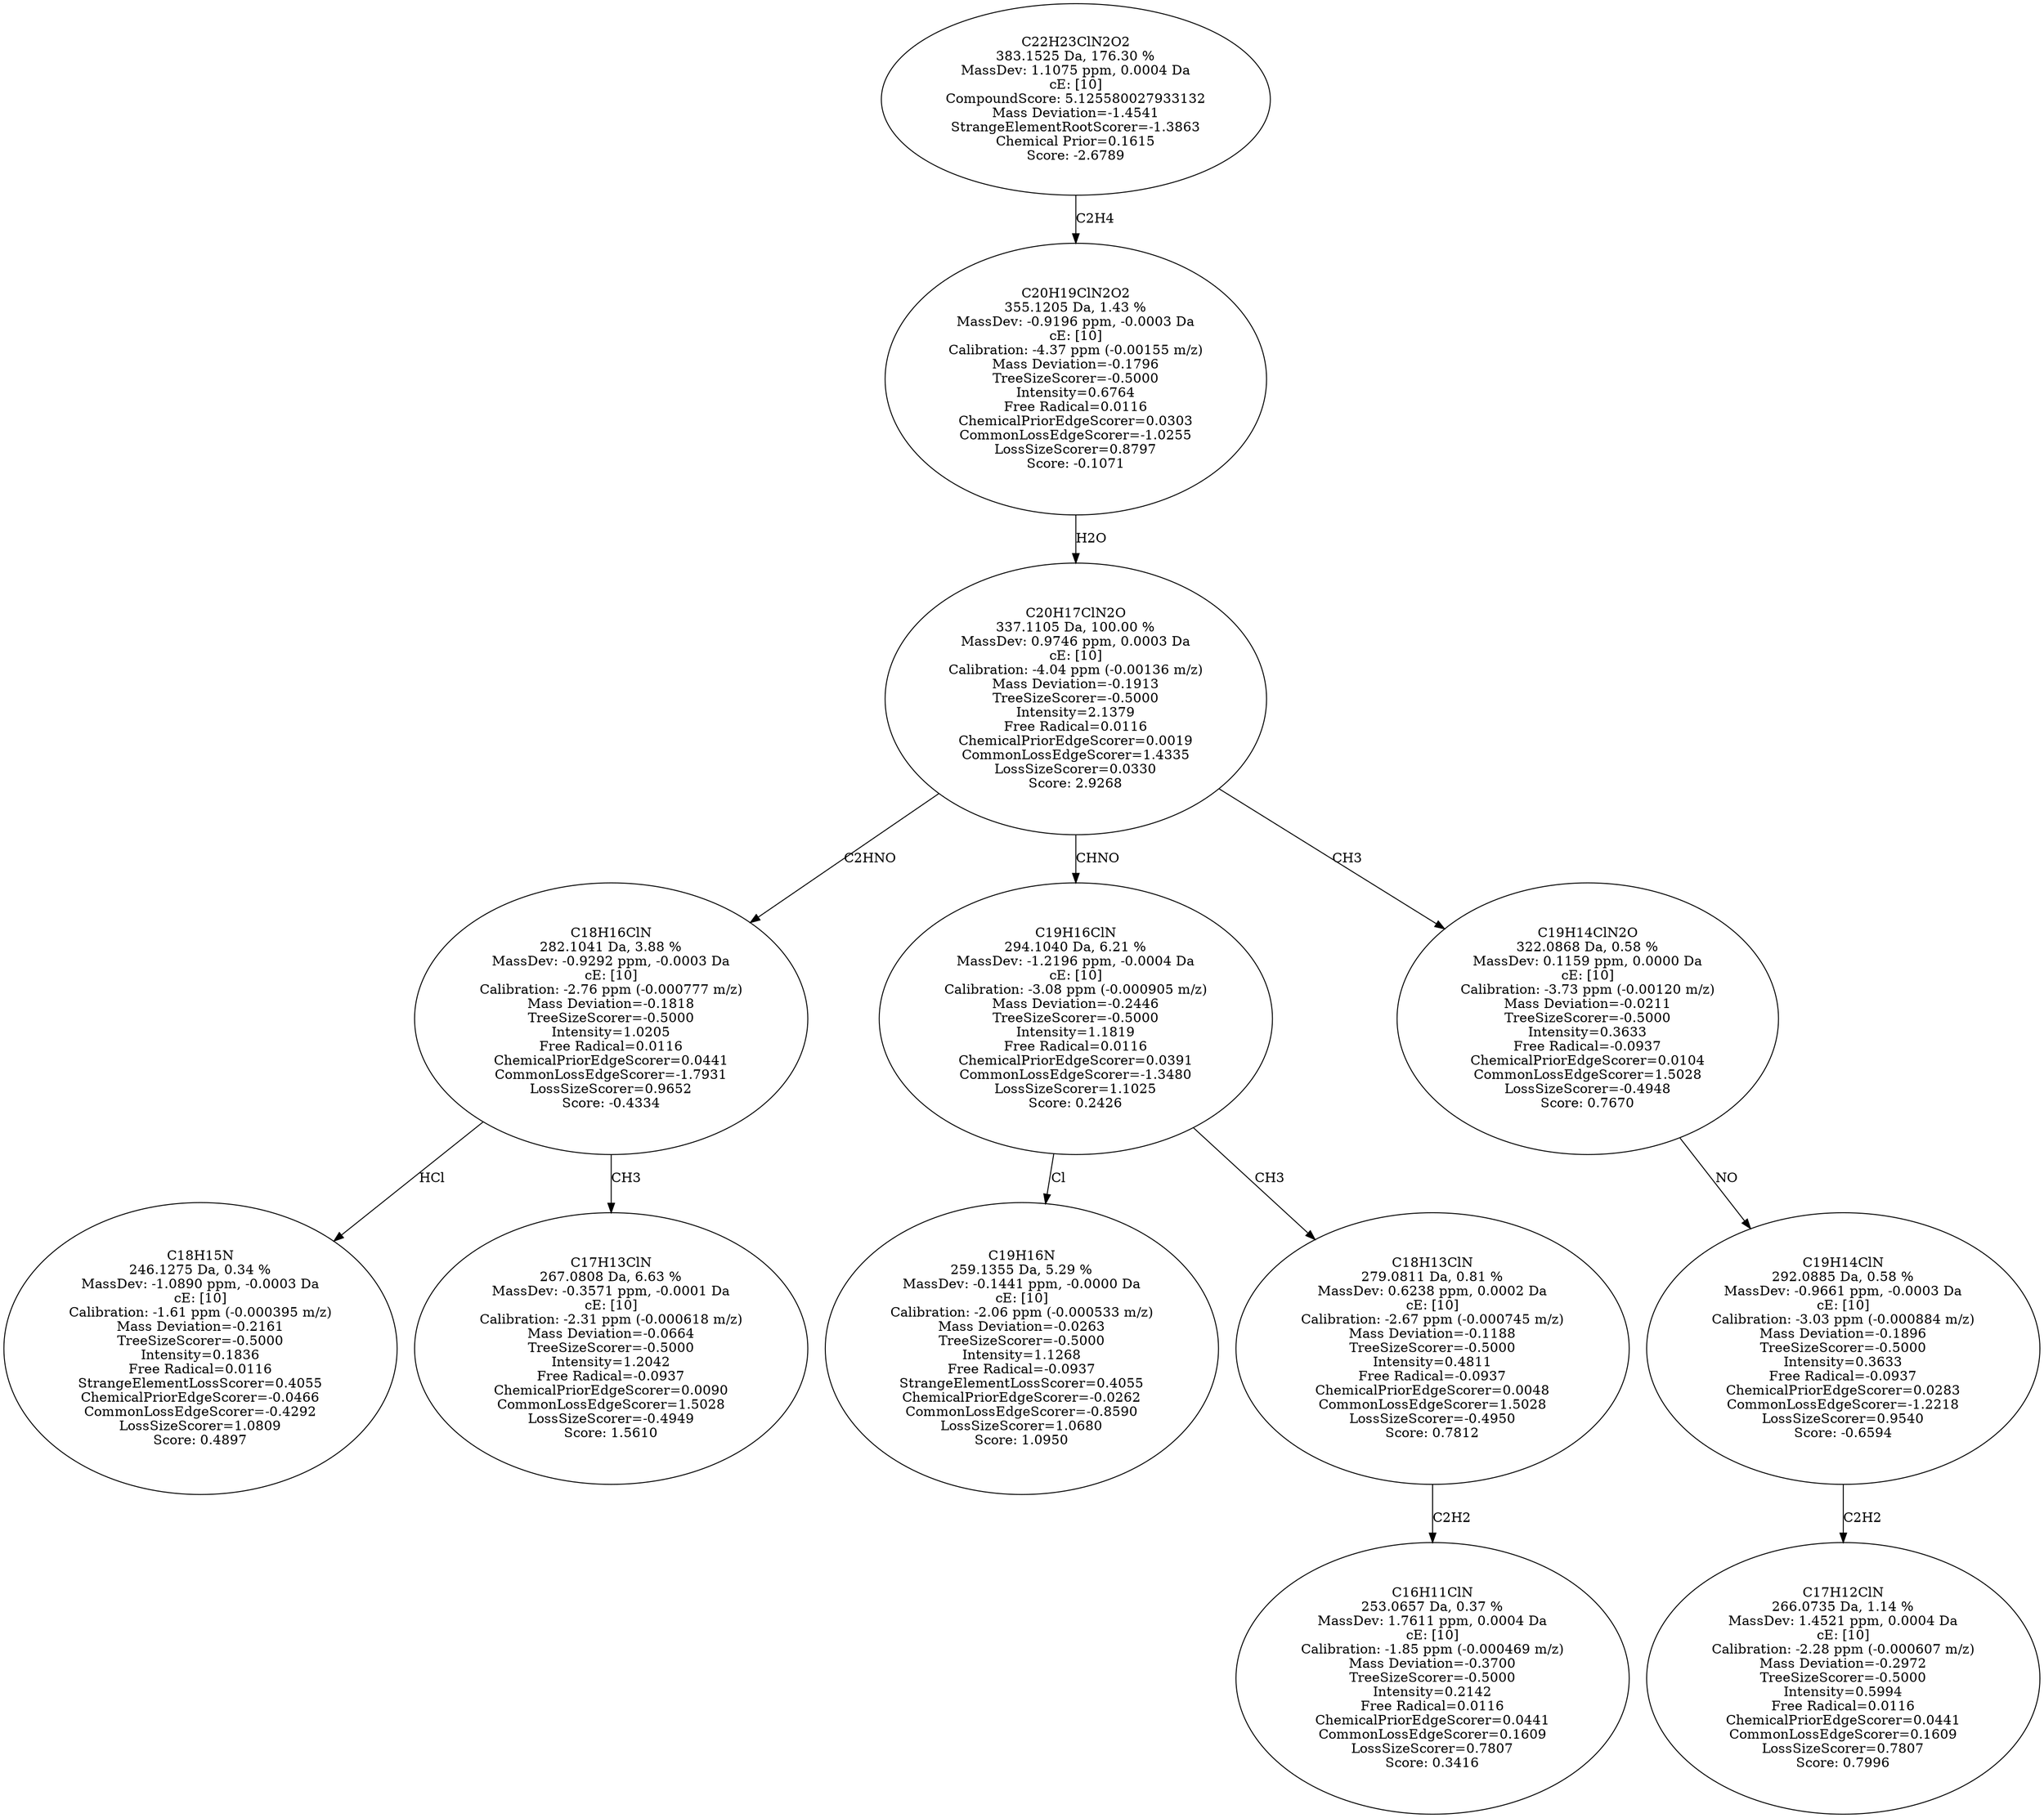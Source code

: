 strict digraph {
v1 [label="C18H15N\n246.1275 Da, 0.34 %\nMassDev: -1.0890 ppm, -0.0003 Da\ncE: [10]\nCalibration: -1.61 ppm (-0.000395 m/z)\nMass Deviation=-0.2161\nTreeSizeScorer=-0.5000\nIntensity=0.1836\nFree Radical=0.0116\nStrangeElementLossScorer=0.4055\nChemicalPriorEdgeScorer=-0.0466\nCommonLossEdgeScorer=-0.4292\nLossSizeScorer=1.0809\nScore: 0.4897"];
v2 [label="C17H13ClN\n267.0808 Da, 6.63 %\nMassDev: -0.3571 ppm, -0.0001 Da\ncE: [10]\nCalibration: -2.31 ppm (-0.000618 m/z)\nMass Deviation=-0.0664\nTreeSizeScorer=-0.5000\nIntensity=1.2042\nFree Radical=-0.0937\nChemicalPriorEdgeScorer=0.0090\nCommonLossEdgeScorer=1.5028\nLossSizeScorer=-0.4949\nScore: 1.5610"];
v3 [label="C18H16ClN\n282.1041 Da, 3.88 %\nMassDev: -0.9292 ppm, -0.0003 Da\ncE: [10]\nCalibration: -2.76 ppm (-0.000777 m/z)\nMass Deviation=-0.1818\nTreeSizeScorer=-0.5000\nIntensity=1.0205\nFree Radical=0.0116\nChemicalPriorEdgeScorer=0.0441\nCommonLossEdgeScorer=-1.7931\nLossSizeScorer=0.9652\nScore: -0.4334"];
v4 [label="C19H16N\n259.1355 Da, 5.29 %\nMassDev: -0.1441 ppm, -0.0000 Da\ncE: [10]\nCalibration: -2.06 ppm (-0.000533 m/z)\nMass Deviation=-0.0263\nTreeSizeScorer=-0.5000\nIntensity=1.1268\nFree Radical=-0.0937\nStrangeElementLossScorer=0.4055\nChemicalPriorEdgeScorer=-0.0262\nCommonLossEdgeScorer=-0.8590\nLossSizeScorer=1.0680\nScore: 1.0950"];
v5 [label="C16H11ClN\n253.0657 Da, 0.37 %\nMassDev: 1.7611 ppm, 0.0004 Da\ncE: [10]\nCalibration: -1.85 ppm (-0.000469 m/z)\nMass Deviation=-0.3700\nTreeSizeScorer=-0.5000\nIntensity=0.2142\nFree Radical=0.0116\nChemicalPriorEdgeScorer=0.0441\nCommonLossEdgeScorer=0.1609\nLossSizeScorer=0.7807\nScore: 0.3416"];
v6 [label="C18H13ClN\n279.0811 Da, 0.81 %\nMassDev: 0.6238 ppm, 0.0002 Da\ncE: [10]\nCalibration: -2.67 ppm (-0.000745 m/z)\nMass Deviation=-0.1188\nTreeSizeScorer=-0.5000\nIntensity=0.4811\nFree Radical=-0.0937\nChemicalPriorEdgeScorer=0.0048\nCommonLossEdgeScorer=1.5028\nLossSizeScorer=-0.4950\nScore: 0.7812"];
v7 [label="C19H16ClN\n294.1040 Da, 6.21 %\nMassDev: -1.2196 ppm, -0.0004 Da\ncE: [10]\nCalibration: -3.08 ppm (-0.000905 m/z)\nMass Deviation=-0.2446\nTreeSizeScorer=-0.5000\nIntensity=1.1819\nFree Radical=0.0116\nChemicalPriorEdgeScorer=0.0391\nCommonLossEdgeScorer=-1.3480\nLossSizeScorer=1.1025\nScore: 0.2426"];
v8 [label="C17H12ClN\n266.0735 Da, 1.14 %\nMassDev: 1.4521 ppm, 0.0004 Da\ncE: [10]\nCalibration: -2.28 ppm (-0.000607 m/z)\nMass Deviation=-0.2972\nTreeSizeScorer=-0.5000\nIntensity=0.5994\nFree Radical=0.0116\nChemicalPriorEdgeScorer=0.0441\nCommonLossEdgeScorer=0.1609\nLossSizeScorer=0.7807\nScore: 0.7996"];
v9 [label="C19H14ClN\n292.0885 Da, 0.58 %\nMassDev: -0.9661 ppm, -0.0003 Da\ncE: [10]\nCalibration: -3.03 ppm (-0.000884 m/z)\nMass Deviation=-0.1896\nTreeSizeScorer=-0.5000\nIntensity=0.3633\nFree Radical=-0.0937\nChemicalPriorEdgeScorer=0.0283\nCommonLossEdgeScorer=-1.2218\nLossSizeScorer=0.9540\nScore: -0.6594"];
v10 [label="C19H14ClN2O\n322.0868 Da, 0.58 %\nMassDev: 0.1159 ppm, 0.0000 Da\ncE: [10]\nCalibration: -3.73 ppm (-0.00120 m/z)\nMass Deviation=-0.0211\nTreeSizeScorer=-0.5000\nIntensity=0.3633\nFree Radical=-0.0937\nChemicalPriorEdgeScorer=0.0104\nCommonLossEdgeScorer=1.5028\nLossSizeScorer=-0.4948\nScore: 0.7670"];
v11 [label="C20H17ClN2O\n337.1105 Da, 100.00 %\nMassDev: 0.9746 ppm, 0.0003 Da\ncE: [10]\nCalibration: -4.04 ppm (-0.00136 m/z)\nMass Deviation=-0.1913\nTreeSizeScorer=-0.5000\nIntensity=2.1379\nFree Radical=0.0116\nChemicalPriorEdgeScorer=0.0019\nCommonLossEdgeScorer=1.4335\nLossSizeScorer=0.0330\nScore: 2.9268"];
v12 [label="C20H19ClN2O2\n355.1205 Da, 1.43 %\nMassDev: -0.9196 ppm, -0.0003 Da\ncE: [10]\nCalibration: -4.37 ppm (-0.00155 m/z)\nMass Deviation=-0.1796\nTreeSizeScorer=-0.5000\nIntensity=0.6764\nFree Radical=0.0116\nChemicalPriorEdgeScorer=0.0303\nCommonLossEdgeScorer=-1.0255\nLossSizeScorer=0.8797\nScore: -0.1071"];
v13 [label="C22H23ClN2O2\n383.1525 Da, 176.30 %\nMassDev: 1.1075 ppm, 0.0004 Da\ncE: [10]\nCompoundScore: 5.125580027933132\nMass Deviation=-1.4541\nStrangeElementRootScorer=-1.3863\nChemical Prior=0.1615\nScore: -2.6789"];
v3 -> v1 [label="HCl"];
v3 -> v2 [label="CH3"];
v11 -> v3 [label="C2HNO"];
v7 -> v4 [label="Cl"];
v6 -> v5 [label="C2H2"];
v7 -> v6 [label="CH3"];
v11 -> v7 [label="CHNO"];
v9 -> v8 [label="C2H2"];
v10 -> v9 [label="NO"];
v11 -> v10 [label="CH3"];
v12 -> v11 [label="H2O"];
v13 -> v12 [label="C2H4"];
}